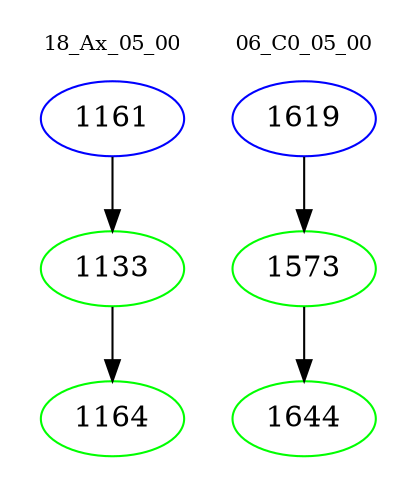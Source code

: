 digraph{
subgraph cluster_0 {
color = white
label = "18_Ax_05_00";
fontsize=10;
T0_1161 [label="1161", color="blue"]
T0_1161 -> T0_1133 [color="black"]
T0_1133 [label="1133", color="green"]
T0_1133 -> T0_1164 [color="black"]
T0_1164 [label="1164", color="green"]
}
subgraph cluster_1 {
color = white
label = "06_C0_05_00";
fontsize=10;
T1_1619 [label="1619", color="blue"]
T1_1619 -> T1_1573 [color="black"]
T1_1573 [label="1573", color="green"]
T1_1573 -> T1_1644 [color="black"]
T1_1644 [label="1644", color="green"]
}
}
